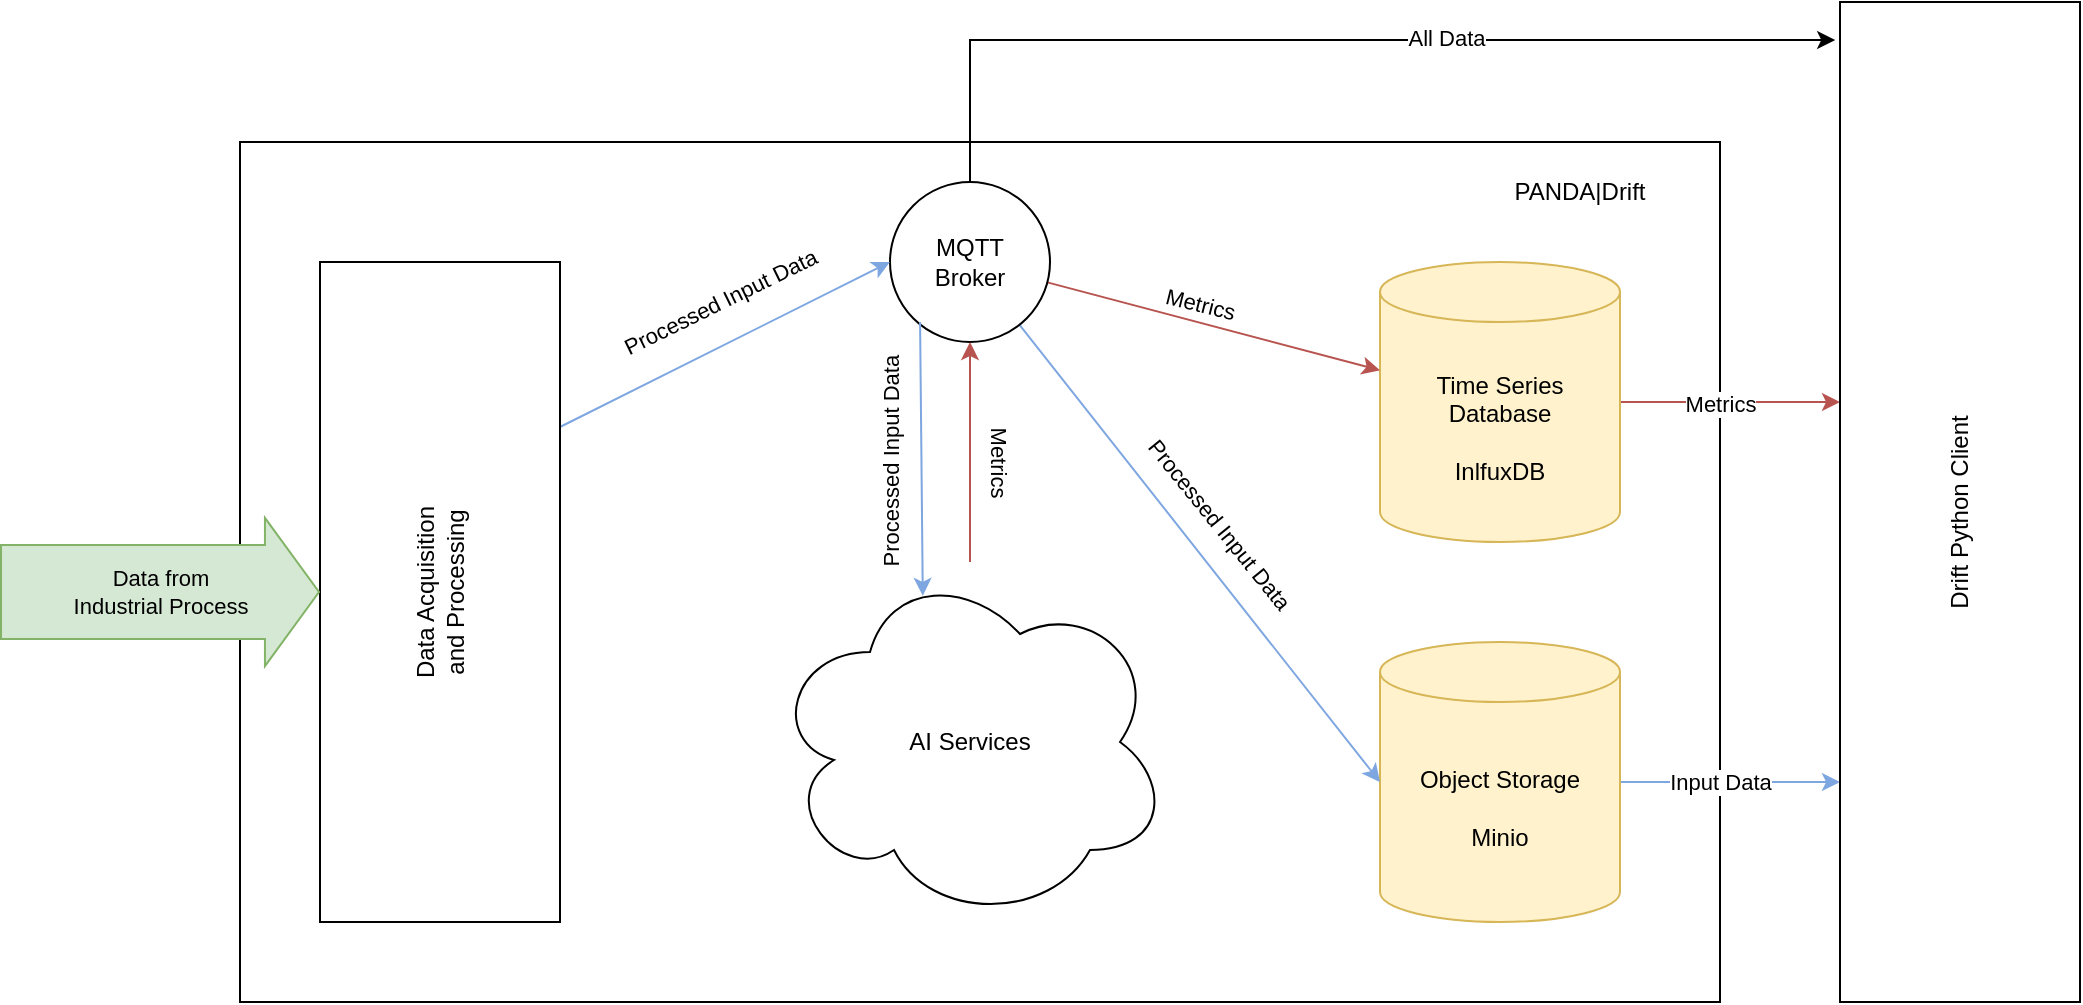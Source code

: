 <mxfile version="15.5.4" type="embed"><diagram id="q9W4Y7cC8nrTPSOR0za-" name="Page-1"><mxGraphModel dx="1875" dy="2265" grid="1" gridSize="10" guides="1" tooltips="1" connect="1" arrows="1" fold="1" page="1" pageScale="1" pageWidth="850" pageHeight="1100" math="0" shadow="0"><root><mxCell id="0"/><mxCell id="1" parent="0"/><mxCell id="IESl1oT55usWLEvTgHgb-24" value="" style="rounded=0;whiteSpace=wrap;html=1;fillStyle=auto;fontColor=#000000;fillColor=none;" parent="1" vertex="1"><mxGeometry x="20" y="-20" width="740" height="430" as="geometry"/></mxCell><mxCell id="IESl1oT55usWLEvTgHgb-27" style="edgeStyle=orthogonalEdgeStyle;rounded=0;orthogonalLoop=1;jettySize=auto;html=1;entryX=0;entryY=0.4;entryDx=0;entryDy=0;entryPerimeter=0;labelBackgroundColor=none;labelBorderColor=none;fontColor=#000000;startArrow=none;startFill=0;endArrow=classic;endFill=1;strokeColor=#B85450;gradientColor=none;" parent="1" source="IESl1oT55usWLEvTgHgb-1" target="IESl1oT55usWLEvTgHgb-26" edge="1"><mxGeometry relative="1" as="geometry"><Array as="points"/></mxGeometry></mxCell><mxCell id="IESl1oT55usWLEvTgHgb-29" value="Metrics" style="edgeLabel;html=1;align=center;verticalAlign=middle;resizable=0;points=[];fontColor=#000000;" parent="IESl1oT55usWLEvTgHgb-27" vertex="1" connectable="0"><mxGeometry x="-0.09" y="-1" relative="1" as="geometry"><mxPoint as="offset"/></mxGeometry></mxCell><mxCell id="IESl1oT55usWLEvTgHgb-1" value="&lt;div&gt;Time Series Database&lt;/div&gt;&lt;div&gt;&lt;br&gt;&lt;/div&gt;&lt;div&gt;InlfuxDB&lt;br&gt;&lt;/div&gt;" style="shape=cylinder3;whiteSpace=wrap;html=1;boundedLbl=1;backgroundOutline=1;size=15;fillColor=#FFF2CC;strokeColor=#d6b656;fillStyle=auto;" parent="1" vertex="1"><mxGeometry x="590" y="40" width="120" height="140" as="geometry"/></mxCell><mxCell id="IESl1oT55usWLEvTgHgb-31" style="edgeStyle=orthogonalEdgeStyle;rounded=0;orthogonalLoop=1;jettySize=auto;html=1;entryX=0;entryY=0.78;entryDx=0;entryDy=0;entryPerimeter=0;labelBackgroundColor=none;labelBorderColor=none;fontColor=#000000;startArrow=none;startFill=0;endArrow=classic;endFill=1;strokeColor=#7EA6E0;gradientColor=none;" parent="1" source="IESl1oT55usWLEvTgHgb-2" target="IESl1oT55usWLEvTgHgb-26" edge="1"><mxGeometry relative="1" as="geometry"/></mxCell><mxCell id="IESl1oT55usWLEvTgHgb-32" value="Input Data" style="edgeLabel;html=1;align=center;verticalAlign=middle;resizable=0;points=[];fontColor=#000000;" parent="IESl1oT55usWLEvTgHgb-31" vertex="1" connectable="0"><mxGeometry x="0.198" y="-1" relative="1" as="geometry"><mxPoint x="-16" y="-1" as="offset"/></mxGeometry></mxCell><mxCell id="IESl1oT55usWLEvTgHgb-2" value="&lt;div&gt;Object Storage&lt;br&gt;&lt;/div&gt;&lt;div&gt;&lt;br&gt;&lt;/div&gt;&lt;div&gt;Minio&lt;br&gt;&lt;/div&gt;" style="shape=cylinder3;whiteSpace=wrap;html=1;boundedLbl=1;backgroundOutline=1;size=15;fillColor=#fff2cc;strokeColor=#d6b656;" parent="1" vertex="1"><mxGeometry x="590" y="230" width="120" height="140" as="geometry"/></mxCell><mxCell id="IESl1oT55usWLEvTgHgb-5" style="rounded=0;orthogonalLoop=1;jettySize=auto;html=1;fillColor=#f8cecc;strokeColor=#b85450;" parent="1" source="IESl1oT55usWLEvTgHgb-4" target="IESl1oT55usWLEvTgHgb-1" edge="1"><mxGeometry relative="1" as="geometry"/></mxCell><mxCell id="IESl1oT55usWLEvTgHgb-19" value="Metrics" style="edgeLabel;html=1;align=center;verticalAlign=middle;resizable=0;points=[];fontColor=#000000;rotation=13.9;" parent="IESl1oT55usWLEvTgHgb-5" vertex="1" connectable="0"><mxGeometry x="0.318" y="2" relative="1" as="geometry"><mxPoint x="-34" y="-17" as="offset"/></mxGeometry></mxCell><mxCell id="IESl1oT55usWLEvTgHgb-6" style="rounded=0;orthogonalLoop=1;jettySize=auto;html=1;entryX=0;entryY=0.5;entryDx=0;entryDy=0;entryPerimeter=0;strokeColor=#7EA6E0;" parent="1" source="IESl1oT55usWLEvTgHgb-4" target="IESl1oT55usWLEvTgHgb-2" edge="1"><mxGeometry relative="1" as="geometry"/></mxCell><mxCell id="IESl1oT55usWLEvTgHgb-18" value="Processed Input Data" style="edgeLabel;html=1;align=center;verticalAlign=middle;resizable=0;points=[];fontColor=#000000;rotation=51;" parent="IESl1oT55usWLEvTgHgb-6" vertex="1" connectable="0"><mxGeometry x="-0.779" y="-1" relative="1" as="geometry"><mxPoint x="81" y="73" as="offset"/></mxGeometry></mxCell><mxCell id="IESl1oT55usWLEvTgHgb-33" style="edgeStyle=orthogonalEdgeStyle;rounded=0;orthogonalLoop=1;jettySize=auto;html=1;entryX=-0.02;entryY=0.038;entryDx=0;entryDy=0;entryPerimeter=0;labelBackgroundColor=none;labelBorderColor=none;fontColor=#000000;startArrow=none;startFill=0;endArrow=classic;endFill=1;strokeColor=#000000;gradientColor=none;" parent="1" source="IESl1oT55usWLEvTgHgb-4" target="IESl1oT55usWLEvTgHgb-26" edge="1"><mxGeometry relative="1" as="geometry"><Array as="points"><mxPoint x="385" y="-71"/></Array></mxGeometry></mxCell><mxCell id="IESl1oT55usWLEvTgHgb-34" value="All Data" style="edgeLabel;html=1;align=center;verticalAlign=middle;resizable=0;points=[];fontColor=#000000;" parent="IESl1oT55usWLEvTgHgb-33" vertex="1" connectable="0"><mxGeometry x="0.226" y="1" relative="1" as="geometry"><mxPoint as="offset"/></mxGeometry></mxCell><mxCell id="IESl1oT55usWLEvTgHgb-4" value="&lt;div&gt;MQTT&lt;/div&gt;&lt;div&gt;Broker&lt;/div&gt;" style="ellipse;whiteSpace=wrap;html=1;aspect=fixed;" parent="1" vertex="1"><mxGeometry x="345" width="80" height="80" as="geometry"/></mxCell><mxCell id="IESl1oT55usWLEvTgHgb-10" style="edgeStyle=none;rounded=0;orthogonalLoop=1;jettySize=auto;html=1;entryX=0;entryY=0.5;entryDx=0;entryDy=0;exitX=1;exitY=0.25;exitDx=0;exitDy=0;fontColor=#7EA6E0;strokeColor=#7EA6E0;" parent="1" source="IESl1oT55usWLEvTgHgb-9" target="IESl1oT55usWLEvTgHgb-4" edge="1"><mxGeometry relative="1" as="geometry"/></mxCell><mxCell id="IESl1oT55usWLEvTgHgb-16" value="Processed Input Data" style="edgeLabel;html=1;align=center;verticalAlign=middle;resizable=0;points=[];rotation=-26.1;" parent="IESl1oT55usWLEvTgHgb-10" vertex="1" connectable="0"><mxGeometry x="0.151" relative="1" as="geometry"><mxPoint x="-15" y="-15" as="offset"/></mxGeometry></mxCell><mxCell id="IESl1oT55usWLEvTgHgb-9" value="Data Acquisition&lt;br&gt;&lt;div&gt;and Processing&lt;br&gt;&lt;/div&gt;" style="rounded=0;whiteSpace=wrap;html=1;verticalAlign=middle;horizontal=0;" parent="1" vertex="1"><mxGeometry x="60" y="40" width="120" height="330" as="geometry"/></mxCell><mxCell id="IESl1oT55usWLEvTgHgb-12" value="AI Services" style="ellipse;shape=cloud;whiteSpace=wrap;html=1;fillStyle=auto;shadow=0;sketch=0;" parent="1" vertex="1"><mxGeometry x="285" y="190" width="200" height="180" as="geometry"/></mxCell><mxCell id="IESl1oT55usWLEvTgHgb-14" value="&lt;div&gt;Data from &lt;br&gt;&lt;/div&gt;&lt;div&gt;Industrial Process&lt;/div&gt;" style="shape=flexArrow;endArrow=classic;html=1;rounded=0;entryX=0;entryY=0.5;entryDx=0;entryDy=0;endWidth=26.207;endSize=8.676;width=46.897;fillColor=#d5e8d4;strokeColor=#82b366;gradientColor=none;labelBorderColor=none;labelBackgroundColor=none;" parent="1" target="IESl1oT55usWLEvTgHgb-9" edge="1"><mxGeometry width="50" height="50" relative="1" as="geometry"><mxPoint x="-100" y="205" as="sourcePoint"/><mxPoint x="-80" y="200" as="targetPoint"/></mxGeometry></mxCell><mxCell id="IESl1oT55usWLEvTgHgb-20" style="edgeStyle=none;rounded=0;orthogonalLoop=1;jettySize=auto;html=1;entryX=0.382;entryY=0.094;entryDx=0;entryDy=0;exitX=0.188;exitY=0.875;exitDx=0;exitDy=0;fontColor=#7EA6E0;strokeColor=#7EA6E0;entryPerimeter=0;exitPerimeter=0;" parent="1" source="IESl1oT55usWLEvTgHgb-4" target="IESl1oT55usWLEvTgHgb-12" edge="1"><mxGeometry relative="1" as="geometry"><mxPoint x="190" y="132.5" as="sourcePoint"/><mxPoint x="355" y="50" as="targetPoint"/></mxGeometry></mxCell><mxCell id="IESl1oT55usWLEvTgHgb-21" value="Processed Input Data" style="edgeLabel;html=1;align=center;verticalAlign=middle;resizable=0;points=[];rotation=-90;" parent="IESl1oT55usWLEvTgHgb-20" vertex="1" connectable="0"><mxGeometry x="0.151" relative="1" as="geometry"><mxPoint x="-16" y="-9" as="offset"/></mxGeometry></mxCell><mxCell id="IESl1oT55usWLEvTgHgb-22" style="rounded=0;orthogonalLoop=1;jettySize=auto;html=1;fillColor=#f8cecc;strokeColor=#b85450;" parent="1" source="IESl1oT55usWLEvTgHgb-12" target="IESl1oT55usWLEvTgHgb-4" edge="1"><mxGeometry relative="1" as="geometry"><mxPoint x="420" y="180" as="sourcePoint"/><mxPoint x="600" y="104.151" as="targetPoint"/></mxGeometry></mxCell><mxCell id="IESl1oT55usWLEvTgHgb-23" value="Metrics" style="edgeLabel;html=1;align=center;verticalAlign=middle;resizable=0;points=[];fontColor=#000000;rotation=90;" parent="IESl1oT55usWLEvTgHgb-22" vertex="1" connectable="0"><mxGeometry x="0.318" y="2" relative="1" as="geometry"><mxPoint x="17" y="22" as="offset"/></mxGeometry></mxCell><mxCell id="IESl1oT55usWLEvTgHgb-25" value="PANDA|Drift" style="text;html=1;strokeColor=none;fillColor=none;align=center;verticalAlign=middle;whiteSpace=wrap;rounded=0;shadow=0;sketch=0;fillStyle=auto;fontColor=#000000;" parent="1" vertex="1"><mxGeometry x="630" y="-10" width="120" height="30" as="geometry"/></mxCell><mxCell id="IESl1oT55usWLEvTgHgb-26" value="" style="rounded=0;whiteSpace=wrap;html=1;shadow=0;sketch=0;fillStyle=auto;fontColor=#000000;fillColor=none;" parent="1" vertex="1"><mxGeometry x="820" y="-90" width="120" height="500" as="geometry"/></mxCell><mxCell id="IESl1oT55usWLEvTgHgb-35" value="Drift Python Client" style="text;html=1;strokeColor=none;fillColor=none;align=center;verticalAlign=middle;whiteSpace=wrap;rounded=0;shadow=0;sketch=0;fillStyle=auto;fontColor=#000000;rotation=-90;" parent="1" vertex="1"><mxGeometry x="820" y="150" width="120" height="30" as="geometry"/></mxCell></root></mxGraphModel></diagram></mxfile>
